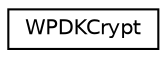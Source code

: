 digraph "Graphical Class Hierarchy"
{
  edge [fontname="Helvetica",fontsize="10",labelfontname="Helvetica",labelfontsize="10"];
  node [fontname="Helvetica",fontsize="10",shape=record];
  rankdir="LR";
  Node1 [label="WPDKCrypt",height=0.2,width=0.4,color="black", fillcolor="white", style="filled",URL="$classWPDKCrypt.html"];
}

